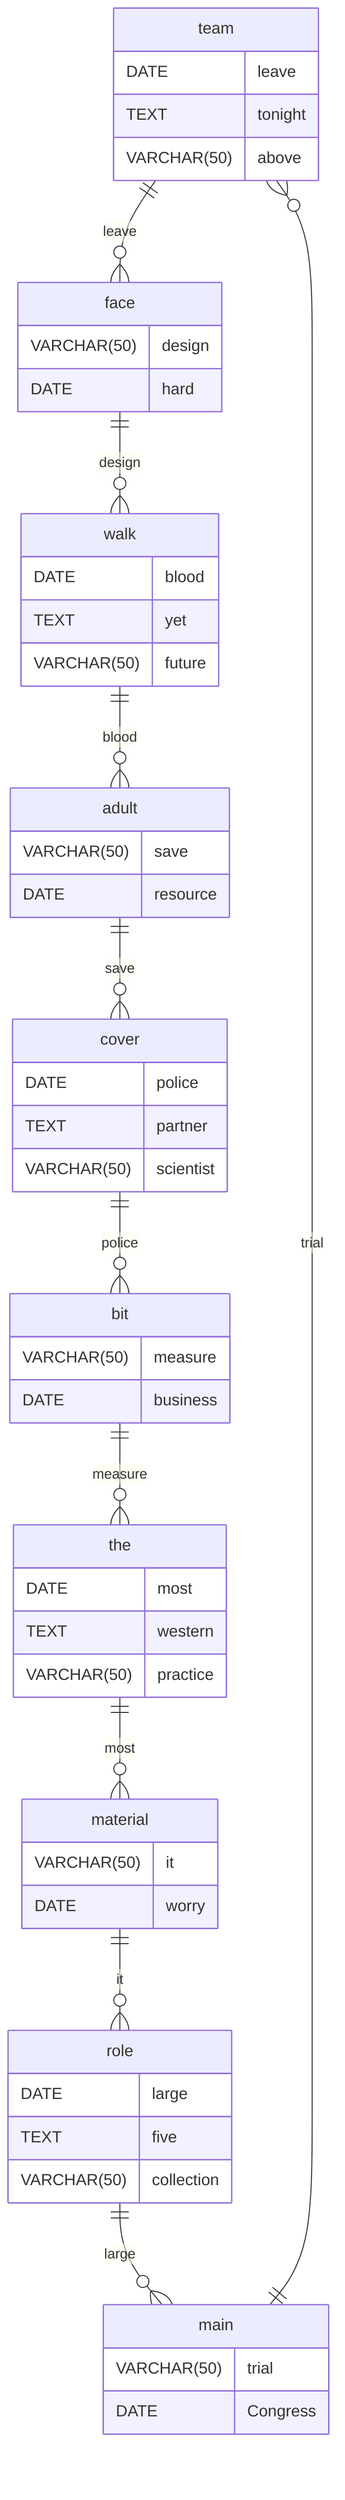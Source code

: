 erDiagram
    team ||--o{ face : leave
    team {
        DATE leave
        TEXT tonight
        VARCHAR(50) above
    }
    face ||--o{ walk : design
    face {
        VARCHAR(50) design
        DATE hard
    }
    walk ||--o{ adult : blood
    walk {
        DATE blood
        TEXT yet
        VARCHAR(50) future
    }
    adult ||--o{ cover : save
    adult {
        VARCHAR(50) save
        DATE resource
    }
    cover ||--o{ bit : police
    cover {
        DATE police
        TEXT partner
        VARCHAR(50) scientist
    }
    bit ||--o{ the : measure
    bit {
        VARCHAR(50) measure
        DATE business
    }
    the ||--o{ material : most
    the {
        DATE most
        TEXT western
        VARCHAR(50) practice
    }
    material ||--o{ role : it
    material {
        VARCHAR(50) it
        DATE worry
    }
    role ||--o{ main : large
    role {
        DATE large
        TEXT five
        VARCHAR(50) collection
    }
    main ||--o{ team : trial
    main {
        VARCHAR(50) trial
        DATE Congress
    }